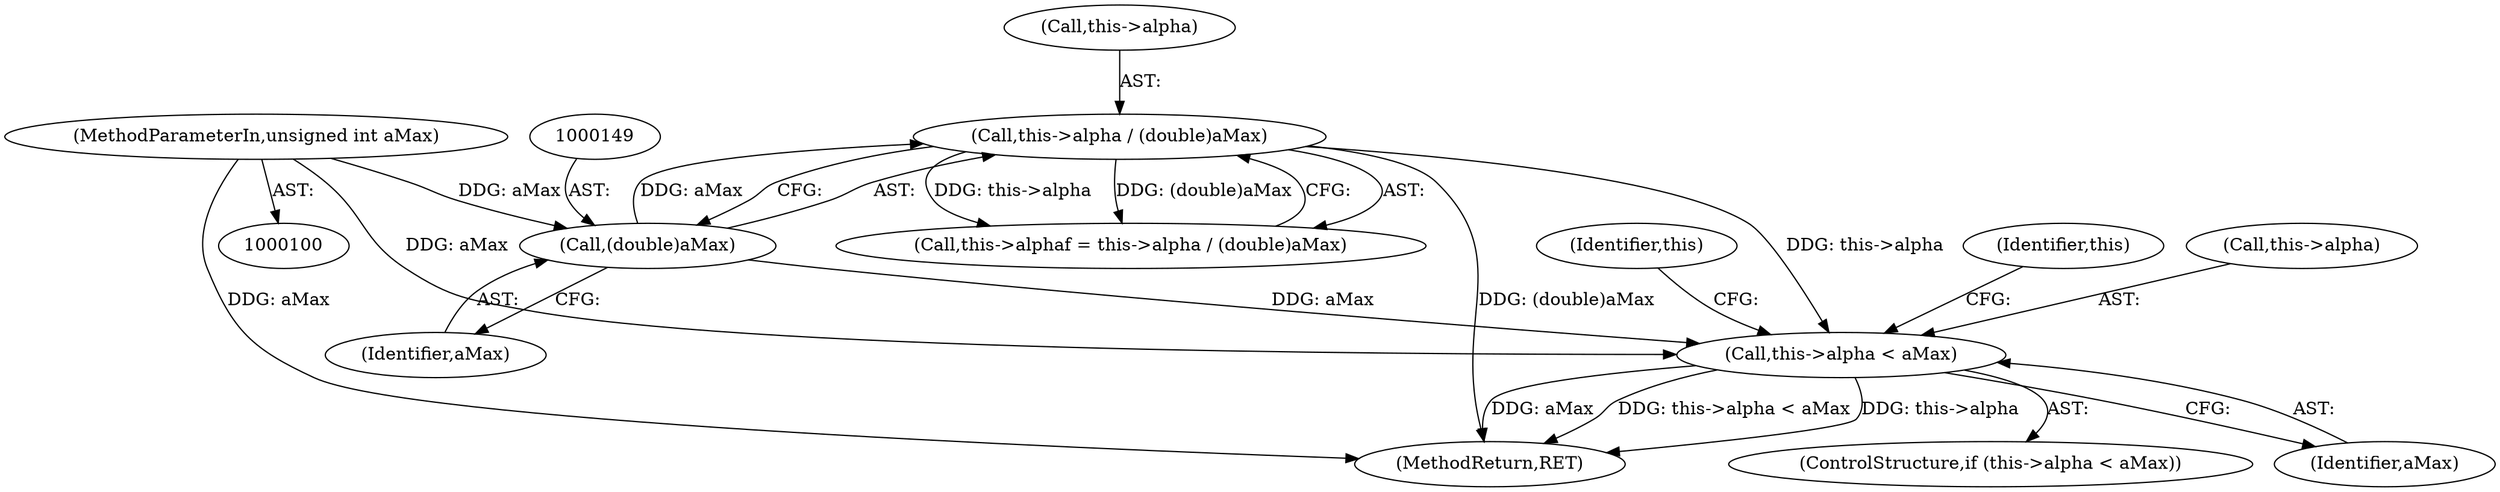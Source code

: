 digraph "0_Android_9d4853418ab2f754c2b63e091c29c5529b8b86ca_52@pointer" {
"1000215" [label="(Call,this->alpha < aMax)"];
"1000144" [label="(Call,this->alpha / (double)aMax)"];
"1000148" [label="(Call,(double)aMax)"];
"1000105" [label="(MethodParameterIn,unsigned int aMax)"];
"1000150" [label="(Identifier,aMax)"];
"1000232" [label="(Identifier,this)"];
"1000214" [label="(ControlStructure,if (this->alpha < aMax))"];
"1000145" [label="(Call,this->alpha)"];
"1000140" [label="(Call,this->alphaf = this->alpha / (double)aMax)"];
"1000215" [label="(Call,this->alpha < aMax)"];
"1000219" [label="(Identifier,aMax)"];
"1000235" [label="(MethodReturn,RET)"];
"1000216" [label="(Call,this->alpha)"];
"1000148" [label="(Call,(double)aMax)"];
"1000105" [label="(MethodParameterIn,unsigned int aMax)"];
"1000222" [label="(Identifier,this)"];
"1000144" [label="(Call,this->alpha / (double)aMax)"];
"1000215" -> "1000214"  [label="AST: "];
"1000215" -> "1000219"  [label="CFG: "];
"1000216" -> "1000215"  [label="AST: "];
"1000219" -> "1000215"  [label="AST: "];
"1000222" -> "1000215"  [label="CFG: "];
"1000232" -> "1000215"  [label="CFG: "];
"1000215" -> "1000235"  [label="DDG: this->alpha"];
"1000215" -> "1000235"  [label="DDG: aMax"];
"1000215" -> "1000235"  [label="DDG: this->alpha < aMax"];
"1000144" -> "1000215"  [label="DDG: this->alpha"];
"1000148" -> "1000215"  [label="DDG: aMax"];
"1000105" -> "1000215"  [label="DDG: aMax"];
"1000144" -> "1000140"  [label="AST: "];
"1000144" -> "1000148"  [label="CFG: "];
"1000145" -> "1000144"  [label="AST: "];
"1000148" -> "1000144"  [label="AST: "];
"1000140" -> "1000144"  [label="CFG: "];
"1000144" -> "1000235"  [label="DDG: (double)aMax"];
"1000144" -> "1000140"  [label="DDG: this->alpha"];
"1000144" -> "1000140"  [label="DDG: (double)aMax"];
"1000148" -> "1000144"  [label="DDG: aMax"];
"1000148" -> "1000150"  [label="CFG: "];
"1000149" -> "1000148"  [label="AST: "];
"1000150" -> "1000148"  [label="AST: "];
"1000105" -> "1000148"  [label="DDG: aMax"];
"1000105" -> "1000100"  [label="AST: "];
"1000105" -> "1000235"  [label="DDG: aMax"];
}
